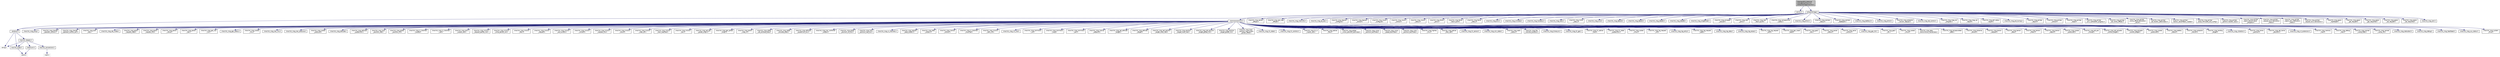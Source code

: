 digraph "libraries/GCS_MAVLink/include/mavlink/v1.0/ardupilotmega/mavlink.h"
{
 // INTERACTIVE_SVG=YES
  edge [fontname="Helvetica",fontsize="10",labelfontname="Helvetica",labelfontsize="10"];
  node [fontname="Helvetica",fontsize="10",shape=record];
  Node1 [label="libraries/GCS_MAVLink\l/include/mavlink/v1.0\l/ardupilotmega/mavlink.h",height=0.2,width=0.4,color="black", fillcolor="grey75", style="filled", fontcolor="black"];
  Node1 -> Node2 [color="midnightblue",fontsize="10",style="solid",fontname="Helvetica"];
  Node2 [label="version.h",height=0.2,width=0.4,color="black", fillcolor="white", style="filled",URL="$ardupilotmega_2version_8h.html",tooltip="MAVLink comm protocol built from ardupilotmega.xml. "];
  Node1 -> Node3 [color="midnightblue",fontsize="10",style="solid",fontname="Helvetica"];
  Node3 [label="ardupilotmega.h",height=0.2,width=0.4,color="black", fillcolor="white", style="filled",URL="$ardupilotmega_8h.html",tooltip="MAVLink comm protocol generated from ardupilotmega.xml. "];
  Node3 -> Node4 [color="midnightblue",fontsize="10",style="solid",fontname="Helvetica"];
  Node4 [label="../protocol.h",height=0.2,width=0.4,color="black", fillcolor="white", style="filled",URL="$protocol_8h.html"];
  Node4 -> Node5 [color="midnightblue",fontsize="10",style="solid",fontname="Helvetica"];
  Node5 [label="string.h",height=0.2,width=0.4,color="grey75", fillcolor="white", style="filled"];
  Node4 -> Node6 [color="midnightblue",fontsize="10",style="solid",fontname="Helvetica"];
  Node6 [label="mavlink_types.h",height=0.2,width=0.4,color="black", fillcolor="white", style="filled",URL="$mavlink__types_8h.html"];
  Node6 -> Node7 [color="midnightblue",fontsize="10",style="solid",fontname="Helvetica"];
  Node7 [label="stdint.h",height=0.2,width=0.4,color="grey75", fillcolor="white", style="filled"];
  Node4 -> Node8 [color="midnightblue",fontsize="10",style="solid",fontname="Helvetica"];
  Node8 [label="mavlink_helpers.h",height=0.2,width=0.4,color="black", fillcolor="white", style="filled",URL="$mavlink__helpers_8h.html"];
  Node8 -> Node5 [color="midnightblue",fontsize="10",style="solid",fontname="Helvetica"];
  Node8 -> Node9 [color="midnightblue",fontsize="10",style="solid",fontname="Helvetica"];
  Node9 [label="checksum.h",height=0.2,width=0.4,color="black", fillcolor="white", style="filled",URL="$checksum_8h.html"];
  Node9 -> Node7 [color="midnightblue",fontsize="10",style="solid",fontname="Helvetica"];
  Node8 -> Node6 [color="midnightblue",fontsize="10",style="solid",fontname="Helvetica"];
  Node8 -> Node10 [color="midnightblue",fontsize="10",style="solid",fontname="Helvetica"];
  Node10 [label="mavlink_conversions.h",height=0.2,width=0.4,color="black", fillcolor="white", style="filled",URL="$mavlink__conversions_8h.html"];
  Node10 -> Node11 [color="midnightblue",fontsize="10",style="solid",fontname="Helvetica"];
  Node11 [label="math.h",height=0.2,width=0.4,color="grey75", fillcolor="white", style="filled"];
  Node3 -> Node12 [color="midnightblue",fontsize="10",style="solid",fontname="Helvetica"];
  Node12 [label="../common/common.h",height=0.2,width=0.4,color="black", fillcolor="white", style="filled",URL="$common_8h.html",tooltip="MAVLink comm protocol generated from common.xml. "];
  Node12 -> Node4 [color="midnightblue",fontsize="10",style="solid",fontname="Helvetica"];
  Node12 -> Node13 [color="midnightblue",fontsize="10",style="solid",fontname="Helvetica"];
  Node13 [label="./mavlink_msg_heartbeat.h",height=0.2,width=0.4,color="black", fillcolor="white", style="filled",URL="$mavlink__msg__heartbeat_8h.html"];
  Node12 -> Node14 [color="midnightblue",fontsize="10",style="solid",fontname="Helvetica"];
  Node14 [label="./mavlink_msg_sys_status.h",height=0.2,width=0.4,color="black", fillcolor="white", style="filled",URL="$mavlink__msg__sys__status_8h.html"];
  Node12 -> Node15 [color="midnightblue",fontsize="10",style="solid",fontname="Helvetica"];
  Node15 [label="./mavlink_msg_system\l_time.h",height=0.2,width=0.4,color="black", fillcolor="white", style="filled",URL="$mavlink__msg__system__time_8h.html"];
  Node12 -> Node16 [color="midnightblue",fontsize="10",style="solid",fontname="Helvetica"];
  Node16 [label="./mavlink_msg_ping.h",height=0.2,width=0.4,color="black", fillcolor="white", style="filled",URL="$mavlink__msg__ping_8h.html"];
  Node12 -> Node17 [color="midnightblue",fontsize="10",style="solid",fontname="Helvetica"];
  Node17 [label="./mavlink_msg_change\l_operator_control.h",height=0.2,width=0.4,color="black", fillcolor="white", style="filled",URL="$mavlink__msg__change__operator__control_8h.html"];
  Node12 -> Node18 [color="midnightblue",fontsize="10",style="solid",fontname="Helvetica"];
  Node18 [label="./mavlink_msg_change\l_operator_control_ack.h",height=0.2,width=0.4,color="black", fillcolor="white", style="filled",URL="$mavlink__msg__change__operator__control__ack_8h.html"];
  Node12 -> Node19 [color="midnightblue",fontsize="10",style="solid",fontname="Helvetica"];
  Node19 [label="./mavlink_msg_auth\l_key.h",height=0.2,width=0.4,color="black", fillcolor="white", style="filled",URL="$mavlink__msg__auth__key_8h.html"];
  Node12 -> Node20 [color="midnightblue",fontsize="10",style="solid",fontname="Helvetica"];
  Node20 [label="./mavlink_msg_set_mode.h",height=0.2,width=0.4,color="black", fillcolor="white", style="filled",URL="$mavlink__msg__set__mode_8h.html"];
  Node12 -> Node21 [color="midnightblue",fontsize="10",style="solid",fontname="Helvetica"];
  Node21 [label="./mavlink_msg_param\l_request_read.h",height=0.2,width=0.4,color="black", fillcolor="white", style="filled",URL="$mavlink__msg__param__request__read_8h.html"];
  Node12 -> Node22 [color="midnightblue",fontsize="10",style="solid",fontname="Helvetica"];
  Node22 [label="./mavlink_msg_param\l_request_list.h",height=0.2,width=0.4,color="black", fillcolor="white", style="filled",URL="$mavlink__msg__param__request__list_8h.html"];
  Node12 -> Node23 [color="midnightblue",fontsize="10",style="solid",fontname="Helvetica"];
  Node23 [label="./mavlink_msg_param\l_value.h",height=0.2,width=0.4,color="black", fillcolor="white", style="filled",URL="$mavlink__msg__param__value_8h.html"];
  Node12 -> Node24 [color="midnightblue",fontsize="10",style="solid",fontname="Helvetica"];
  Node24 [label="./mavlink_msg_param\l_set.h",height=0.2,width=0.4,color="black", fillcolor="white", style="filled",URL="$mavlink__msg__param__set_8h.html"];
  Node12 -> Node25 [color="midnightblue",fontsize="10",style="solid",fontname="Helvetica"];
  Node25 [label="./mavlink_msg_gps_raw\l_int.h",height=0.2,width=0.4,color="black", fillcolor="white", style="filled",URL="$mavlink__msg__gps__raw__int_8h.html"];
  Node12 -> Node26 [color="midnightblue",fontsize="10",style="solid",fontname="Helvetica"];
  Node26 [label="./mavlink_msg_gps_status.h",height=0.2,width=0.4,color="black", fillcolor="white", style="filled",URL="$mavlink__msg__gps__status_8h.html"];
  Node12 -> Node27 [color="midnightblue",fontsize="10",style="solid",fontname="Helvetica"];
  Node27 [label="./mavlink_msg_scaled\l_imu.h",height=0.2,width=0.4,color="black", fillcolor="white", style="filled",URL="$mavlink__msg__scaled__imu_8h.html"];
  Node12 -> Node28 [color="midnightblue",fontsize="10",style="solid",fontname="Helvetica"];
  Node28 [label="./mavlink_msg_raw_imu.h",height=0.2,width=0.4,color="black", fillcolor="white", style="filled",URL="$mavlink__msg__raw__imu_8h.html"];
  Node12 -> Node29 [color="midnightblue",fontsize="10",style="solid",fontname="Helvetica"];
  Node29 [label="./mavlink_msg_raw_pressure.h",height=0.2,width=0.4,color="black", fillcolor="white", style="filled",URL="$mavlink__msg__raw__pressure_8h.html"];
  Node12 -> Node30 [color="midnightblue",fontsize="10",style="solid",fontname="Helvetica"];
  Node30 [label="./mavlink_msg_scaled\l_pressure.h",height=0.2,width=0.4,color="black", fillcolor="white", style="filled",URL="$mavlink__msg__scaled__pressure_8h.html"];
  Node12 -> Node31 [color="midnightblue",fontsize="10",style="solid",fontname="Helvetica"];
  Node31 [label="./mavlink_msg_attitude.h",height=0.2,width=0.4,color="black", fillcolor="white", style="filled",URL="$mavlink__msg__attitude_8h.html"];
  Node12 -> Node32 [color="midnightblue",fontsize="10",style="solid",fontname="Helvetica"];
  Node32 [label="./mavlink_msg_attitude\l_quaternion.h",height=0.2,width=0.4,color="black", fillcolor="white", style="filled",URL="$mavlink__msg__attitude__quaternion_8h.html"];
  Node12 -> Node33 [color="midnightblue",fontsize="10",style="solid",fontname="Helvetica"];
  Node33 [label="./mavlink_msg_local\l_position_ned.h",height=0.2,width=0.4,color="black", fillcolor="white", style="filled",URL="$mavlink__msg__local__position__ned_8h.html"];
  Node12 -> Node34 [color="midnightblue",fontsize="10",style="solid",fontname="Helvetica"];
  Node34 [label="./mavlink_msg_global\l_position_int.h",height=0.2,width=0.4,color="black", fillcolor="white", style="filled",URL="$mavlink__msg__global__position__int_8h.html"];
  Node12 -> Node35 [color="midnightblue",fontsize="10",style="solid",fontname="Helvetica"];
  Node35 [label="./mavlink_msg_rc_channels\l_scaled.h",height=0.2,width=0.4,color="black", fillcolor="white", style="filled",URL="$mavlink__msg__rc__channels__scaled_8h.html"];
  Node12 -> Node36 [color="midnightblue",fontsize="10",style="solid",fontname="Helvetica"];
  Node36 [label="./mavlink_msg_rc_channels\l_raw.h",height=0.2,width=0.4,color="black", fillcolor="white", style="filled",URL="$mavlink__msg__rc__channels__raw_8h.html"];
  Node12 -> Node37 [color="midnightblue",fontsize="10",style="solid",fontname="Helvetica"];
  Node37 [label="./mavlink_msg_servo\l_output_raw.h",height=0.2,width=0.4,color="black", fillcolor="white", style="filled",URL="$mavlink__msg__servo__output__raw_8h.html"];
  Node12 -> Node38 [color="midnightblue",fontsize="10",style="solid",fontname="Helvetica"];
  Node38 [label="./mavlink_msg_mission\l_request_partial_list.h",height=0.2,width=0.4,color="black", fillcolor="white", style="filled",URL="$mavlink__msg__mission__request__partial__list_8h.html"];
  Node12 -> Node39 [color="midnightblue",fontsize="10",style="solid",fontname="Helvetica"];
  Node39 [label="./mavlink_msg_mission\l_write_partial_list.h",height=0.2,width=0.4,color="black", fillcolor="white", style="filled",URL="$mavlink__msg__mission__write__partial__list_8h.html"];
  Node12 -> Node40 [color="midnightblue",fontsize="10",style="solid",fontname="Helvetica"];
  Node40 [label="./mavlink_msg_mission\l_item.h",height=0.2,width=0.4,color="black", fillcolor="white", style="filled",URL="$mavlink__msg__mission__item_8h.html"];
  Node12 -> Node41 [color="midnightblue",fontsize="10",style="solid",fontname="Helvetica"];
  Node41 [label="./mavlink_msg_mission\l_request.h",height=0.2,width=0.4,color="black", fillcolor="white", style="filled",URL="$mavlink__msg__mission__request_8h.html"];
  Node12 -> Node42 [color="midnightblue",fontsize="10",style="solid",fontname="Helvetica"];
  Node42 [label="./mavlink_msg_mission\l_set_current.h",height=0.2,width=0.4,color="black", fillcolor="white", style="filled",URL="$mavlink__msg__mission__set__current_8h.html"];
  Node12 -> Node43 [color="midnightblue",fontsize="10",style="solid",fontname="Helvetica"];
  Node43 [label="./mavlink_msg_mission\l_current.h",height=0.2,width=0.4,color="black", fillcolor="white", style="filled",URL="$mavlink__msg__mission__current_8h.html"];
  Node12 -> Node44 [color="midnightblue",fontsize="10",style="solid",fontname="Helvetica"];
  Node44 [label="./mavlink_msg_mission\l_request_list.h",height=0.2,width=0.4,color="black", fillcolor="white", style="filled",URL="$mavlink__msg__mission__request__list_8h.html"];
  Node12 -> Node45 [color="midnightblue",fontsize="10",style="solid",fontname="Helvetica"];
  Node45 [label="./mavlink_msg_mission\l_count.h",height=0.2,width=0.4,color="black", fillcolor="white", style="filled",URL="$mavlink__msg__mission__count_8h.html"];
  Node12 -> Node46 [color="midnightblue",fontsize="10",style="solid",fontname="Helvetica"];
  Node46 [label="./mavlink_msg_mission\l_clear_all.h",height=0.2,width=0.4,color="black", fillcolor="white", style="filled",URL="$mavlink__msg__mission__clear__all_8h.html"];
  Node12 -> Node47 [color="midnightblue",fontsize="10",style="solid",fontname="Helvetica"];
  Node47 [label="./mavlink_msg_mission\l_item_reached.h",height=0.2,width=0.4,color="black", fillcolor="white", style="filled",URL="$mavlink__msg__mission__item__reached_8h.html"];
  Node12 -> Node48 [color="midnightblue",fontsize="10",style="solid",fontname="Helvetica"];
  Node48 [label="./mavlink_msg_mission\l_ack.h",height=0.2,width=0.4,color="black", fillcolor="white", style="filled",URL="$mavlink__msg__mission__ack_8h.html"];
  Node12 -> Node49 [color="midnightblue",fontsize="10",style="solid",fontname="Helvetica"];
  Node49 [label="./mavlink_msg_set_gps\l_global_origin.h",height=0.2,width=0.4,color="black", fillcolor="white", style="filled",URL="$mavlink__msg__set__gps__global__origin_8h.html"];
  Node12 -> Node50 [color="midnightblue",fontsize="10",style="solid",fontname="Helvetica"];
  Node50 [label="./mavlink_msg_gps_global\l_origin.h",height=0.2,width=0.4,color="black", fillcolor="white", style="filled",URL="$mavlink__msg__gps__global__origin_8h.html"];
  Node12 -> Node51 [color="midnightblue",fontsize="10",style="solid",fontname="Helvetica"];
  Node51 [label="./mavlink_msg_param\l_map_rc.h",height=0.2,width=0.4,color="black", fillcolor="white", style="filled",URL="$mavlink__msg__param__map__rc_8h.html"];
  Node12 -> Node52 [color="midnightblue",fontsize="10",style="solid",fontname="Helvetica"];
  Node52 [label="./mavlink_msg_safety\l_set_allowed_area.h",height=0.2,width=0.4,color="black", fillcolor="white", style="filled",URL="$mavlink__msg__safety__set__allowed__area_8h.html"];
  Node12 -> Node53 [color="midnightblue",fontsize="10",style="solid",fontname="Helvetica"];
  Node53 [label="./mavlink_msg_safety\l_allowed_area.h",height=0.2,width=0.4,color="black", fillcolor="white", style="filled",URL="$mavlink__msg__safety__allowed__area_8h.html"];
  Node12 -> Node54 [color="midnightblue",fontsize="10",style="solid",fontname="Helvetica"];
  Node54 [label="./mavlink_msg_attitude\l_quaternion_cov.h",height=0.2,width=0.4,color="black", fillcolor="white", style="filled",URL="$mavlink__msg__attitude__quaternion__cov_8h.html"];
  Node12 -> Node55 [color="midnightblue",fontsize="10",style="solid",fontname="Helvetica"];
  Node55 [label="./mavlink_msg_nav_controller\l_output.h",height=0.2,width=0.4,color="black", fillcolor="white", style="filled",URL="$mavlink__msg__nav__controller__output_8h.html"];
  Node12 -> Node56 [color="midnightblue",fontsize="10",style="solid",fontname="Helvetica"];
  Node56 [label="./mavlink_msg_global\l_position_int_cov.h",height=0.2,width=0.4,color="black", fillcolor="white", style="filled",URL="$mavlink__msg__global__position__int__cov_8h.html"];
  Node12 -> Node57 [color="midnightblue",fontsize="10",style="solid",fontname="Helvetica"];
  Node57 [label="./mavlink_msg_local\l_position_ned_cov.h",height=0.2,width=0.4,color="black", fillcolor="white", style="filled",URL="$mavlink__msg__local__position__ned__cov_8h.html"];
  Node12 -> Node58 [color="midnightblue",fontsize="10",style="solid",fontname="Helvetica"];
  Node58 [label="./mavlink_msg_rc_channels.h",height=0.2,width=0.4,color="black", fillcolor="white", style="filled",URL="$mavlink__msg__rc__channels_8h.html"];
  Node12 -> Node59 [color="midnightblue",fontsize="10",style="solid",fontname="Helvetica"];
  Node59 [label="./mavlink_msg_request\l_data_stream.h",height=0.2,width=0.4,color="black", fillcolor="white", style="filled",URL="$mavlink__msg__request__data__stream_8h.html"];
  Node12 -> Node60 [color="midnightblue",fontsize="10",style="solid",fontname="Helvetica"];
  Node60 [label="./mavlink_msg_data\l_stream.h",height=0.2,width=0.4,color="black", fillcolor="white", style="filled",URL="$mavlink__msg__data__stream_8h.html"];
  Node12 -> Node61 [color="midnightblue",fontsize="10",style="solid",fontname="Helvetica"];
  Node61 [label="./mavlink_msg_manual\l_control.h",height=0.2,width=0.4,color="black", fillcolor="white", style="filled",URL="$mavlink__msg__manual__control_8h.html"];
  Node12 -> Node62 [color="midnightblue",fontsize="10",style="solid",fontname="Helvetica"];
  Node62 [label="./mavlink_msg_rc_channels\l_override.h",height=0.2,width=0.4,color="black", fillcolor="white", style="filled",URL="$mavlink__msg__rc__channels__override_8h.html"];
  Node12 -> Node63 [color="midnightblue",fontsize="10",style="solid",fontname="Helvetica"];
  Node63 [label="./mavlink_msg_mission\l_item_int.h",height=0.2,width=0.4,color="black", fillcolor="white", style="filled",URL="$mavlink__msg__mission__item__int_8h.html"];
  Node12 -> Node64 [color="midnightblue",fontsize="10",style="solid",fontname="Helvetica"];
  Node64 [label="./mavlink_msg_vfr_hud.h",height=0.2,width=0.4,color="black", fillcolor="white", style="filled",URL="$mavlink__msg__vfr__hud_8h.html"];
  Node12 -> Node65 [color="midnightblue",fontsize="10",style="solid",fontname="Helvetica"];
  Node65 [label="./mavlink_msg_command\l_int.h",height=0.2,width=0.4,color="black", fillcolor="white", style="filled",URL="$mavlink__msg__command__int_8h.html"];
  Node12 -> Node66 [color="midnightblue",fontsize="10",style="solid",fontname="Helvetica"];
  Node66 [label="./mavlink_msg_command\l_long.h",height=0.2,width=0.4,color="black", fillcolor="white", style="filled",URL="$mavlink__msg__command__long_8h.html"];
  Node12 -> Node67 [color="midnightblue",fontsize="10",style="solid",fontname="Helvetica"];
  Node67 [label="./mavlink_msg_command\l_ack.h",height=0.2,width=0.4,color="black", fillcolor="white", style="filled",URL="$mavlink__msg__command__ack_8h.html"];
  Node12 -> Node68 [color="midnightblue",fontsize="10",style="solid",fontname="Helvetica"];
  Node68 [label="./mavlink_msg_manual\l_setpoint.h",height=0.2,width=0.4,color="black", fillcolor="white", style="filled",URL="$mavlink__msg__manual__setpoint_8h.html"];
  Node12 -> Node69 [color="midnightblue",fontsize="10",style="solid",fontname="Helvetica"];
  Node69 [label="./mavlink_msg_set_attitude\l_target.h",height=0.2,width=0.4,color="black", fillcolor="white", style="filled",URL="$mavlink__msg__set__attitude__target_8h.html"];
  Node12 -> Node70 [color="midnightblue",fontsize="10",style="solid",fontname="Helvetica"];
  Node70 [label="./mavlink_msg_attitude\l_target.h",height=0.2,width=0.4,color="black", fillcolor="white", style="filled",URL="$mavlink__msg__attitude__target_8h.html"];
  Node12 -> Node71 [color="midnightblue",fontsize="10",style="solid",fontname="Helvetica"];
  Node71 [label="./mavlink_msg_set_position\l_target_local_ned.h",height=0.2,width=0.4,color="black", fillcolor="white", style="filled",URL="$mavlink__msg__set__position__target__local__ned_8h.html"];
  Node12 -> Node72 [color="midnightblue",fontsize="10",style="solid",fontname="Helvetica"];
  Node72 [label="./mavlink_msg_position\l_target_local_ned.h",height=0.2,width=0.4,color="black", fillcolor="white", style="filled",URL="$mavlink__msg__position__target__local__ned_8h.html"];
  Node12 -> Node73 [color="midnightblue",fontsize="10",style="solid",fontname="Helvetica"];
  Node73 [label="./mavlink_msg_set_position\l_target_global_int.h",height=0.2,width=0.4,color="black", fillcolor="white", style="filled",URL="$mavlink__msg__set__position__target__global__int_8h.html"];
  Node12 -> Node74 [color="midnightblue",fontsize="10",style="solid",fontname="Helvetica"];
  Node74 [label="./mavlink_msg_position\l_target_global_int.h",height=0.2,width=0.4,color="black", fillcolor="white", style="filled",URL="$mavlink__msg__position__target__global__int_8h.html"];
  Node12 -> Node75 [color="midnightblue",fontsize="10",style="solid",fontname="Helvetica"];
  Node75 [label="./mavlink_msg_local\l_position_ned_system\l_global_offset.h",height=0.2,width=0.4,color="black", fillcolor="white", style="filled",URL="$mavlink__msg__local__position__ned__system__global__offset_8h.html"];
  Node12 -> Node76 [color="midnightblue",fontsize="10",style="solid",fontname="Helvetica"];
  Node76 [label="./mavlink_msg_hil_state.h",height=0.2,width=0.4,color="black", fillcolor="white", style="filled",URL="$mavlink__msg__hil__state_8h.html"];
  Node12 -> Node77 [color="midnightblue",fontsize="10",style="solid",fontname="Helvetica"];
  Node77 [label="./mavlink_msg_hil_controls.h",height=0.2,width=0.4,color="black", fillcolor="white", style="filled",URL="$mavlink__msg__hil__controls_8h.html"];
  Node12 -> Node78 [color="midnightblue",fontsize="10",style="solid",fontname="Helvetica"];
  Node78 [label="./mavlink_msg_hil_rc\l_inputs_raw.h",height=0.2,width=0.4,color="black", fillcolor="white", style="filled",URL="$mavlink__msg__hil__rc__inputs__raw_8h.html"];
  Node12 -> Node79 [color="midnightblue",fontsize="10",style="solid",fontname="Helvetica"];
  Node79 [label="./mavlink_msg_optical\l_flow.h",height=0.2,width=0.4,color="black", fillcolor="white", style="filled",URL="$mavlink__msg__optical__flow_8h.html"];
  Node12 -> Node80 [color="midnightblue",fontsize="10",style="solid",fontname="Helvetica"];
  Node80 [label="./mavlink_msg_global\l_vision_position_estimate.h",height=0.2,width=0.4,color="black", fillcolor="white", style="filled",URL="$mavlink__msg__global__vision__position__estimate_8h.html"];
  Node12 -> Node81 [color="midnightblue",fontsize="10",style="solid",fontname="Helvetica"];
  Node81 [label="./mavlink_msg_vision\l_position_estimate.h",height=0.2,width=0.4,color="black", fillcolor="white", style="filled",URL="$mavlink__msg__vision__position__estimate_8h.html"];
  Node12 -> Node82 [color="midnightblue",fontsize="10",style="solid",fontname="Helvetica"];
  Node82 [label="./mavlink_msg_vision\l_speed_estimate.h",height=0.2,width=0.4,color="black", fillcolor="white", style="filled",URL="$mavlink__msg__vision__speed__estimate_8h.html"];
  Node12 -> Node83 [color="midnightblue",fontsize="10",style="solid",fontname="Helvetica"];
  Node83 [label="./mavlink_msg_vicon\l_position_estimate.h",height=0.2,width=0.4,color="black", fillcolor="white", style="filled",URL="$mavlink__msg__vicon__position__estimate_8h.html"];
  Node12 -> Node84 [color="midnightblue",fontsize="10",style="solid",fontname="Helvetica"];
  Node84 [label="./mavlink_msg_highres\l_imu.h",height=0.2,width=0.4,color="black", fillcolor="white", style="filled",URL="$mavlink__msg__highres__imu_8h.html"];
  Node12 -> Node85 [color="midnightblue",fontsize="10",style="solid",fontname="Helvetica"];
  Node85 [label="./mavlink_msg_optical\l_flow_rad.h",height=0.2,width=0.4,color="black", fillcolor="white", style="filled",URL="$mavlink__msg__optical__flow__rad_8h.html"];
  Node12 -> Node86 [color="midnightblue",fontsize="10",style="solid",fontname="Helvetica"];
  Node86 [label="./mavlink_msg_hil_sensor.h",height=0.2,width=0.4,color="black", fillcolor="white", style="filled",URL="$mavlink__msg__hil__sensor_8h.html"];
  Node12 -> Node87 [color="midnightblue",fontsize="10",style="solid",fontname="Helvetica"];
  Node87 [label="./mavlink_msg_sim_state.h",height=0.2,width=0.4,color="black", fillcolor="white", style="filled",URL="$mavlink__msg__sim__state_8h.html"];
  Node12 -> Node88 [color="midnightblue",fontsize="10",style="solid",fontname="Helvetica"];
  Node88 [label="./mavlink_msg_radio\l_status.h",height=0.2,width=0.4,color="black", fillcolor="white", style="filled",URL="$mavlink__msg__radio__status_8h.html"];
  Node12 -> Node89 [color="midnightblue",fontsize="10",style="solid",fontname="Helvetica"];
  Node89 [label="./mavlink_msg_file\l_transfer_protocol.h",height=0.2,width=0.4,color="black", fillcolor="white", style="filled",URL="$mavlink__msg__file__transfer__protocol_8h.html"];
  Node12 -> Node90 [color="midnightblue",fontsize="10",style="solid",fontname="Helvetica"];
  Node90 [label="./mavlink_msg_timesync.h",height=0.2,width=0.4,color="black", fillcolor="white", style="filled",URL="$mavlink__msg__timesync_8h.html"];
  Node12 -> Node91 [color="midnightblue",fontsize="10",style="solid",fontname="Helvetica"];
  Node91 [label="./mavlink_msg_hil_gps.h",height=0.2,width=0.4,color="black", fillcolor="white", style="filled",URL="$mavlink__msg__hil__gps_8h.html"];
  Node12 -> Node92 [color="midnightblue",fontsize="10",style="solid",fontname="Helvetica"];
  Node92 [label="./mavlink_msg_hil_optical\l_flow.h",height=0.2,width=0.4,color="black", fillcolor="white", style="filled",URL="$mavlink__msg__hil__optical__flow_8h.html"];
  Node12 -> Node93 [color="midnightblue",fontsize="10",style="solid",fontname="Helvetica"];
  Node93 [label="./mavlink_msg_hil_state\l_quaternion.h",height=0.2,width=0.4,color="black", fillcolor="white", style="filled",URL="$mavlink__msg__hil__state__quaternion_8h.html"];
  Node12 -> Node94 [color="midnightblue",fontsize="10",style="solid",fontname="Helvetica"];
  Node94 [label="./mavlink_msg_scaled\l_imu2.h",height=0.2,width=0.4,color="black", fillcolor="white", style="filled",URL="$mavlink__msg__scaled__imu2_8h.html"];
  Node12 -> Node95 [color="midnightblue",fontsize="10",style="solid",fontname="Helvetica"];
  Node95 [label="./mavlink_msg_log_request\l_list.h",height=0.2,width=0.4,color="black", fillcolor="white", style="filled",URL="$mavlink__msg__log__request__list_8h.html"];
  Node12 -> Node96 [color="midnightblue",fontsize="10",style="solid",fontname="Helvetica"];
  Node96 [label="./mavlink_msg_log_entry.h",height=0.2,width=0.4,color="black", fillcolor="white", style="filled",URL="$mavlink__msg__log__entry_8h.html"];
  Node12 -> Node97 [color="midnightblue",fontsize="10",style="solid",fontname="Helvetica"];
  Node97 [label="./mavlink_msg_log_request\l_data.h",height=0.2,width=0.4,color="black", fillcolor="white", style="filled",URL="$mavlink__msg__log__request__data_8h.html"];
  Node12 -> Node98 [color="midnightblue",fontsize="10",style="solid",fontname="Helvetica"];
  Node98 [label="./mavlink_msg_log_data.h",height=0.2,width=0.4,color="black", fillcolor="white", style="filled",URL="$mavlink__msg__log__data_8h.html"];
  Node12 -> Node99 [color="midnightblue",fontsize="10",style="solid",fontname="Helvetica"];
  Node99 [label="./mavlink_msg_log_erase.h",height=0.2,width=0.4,color="black", fillcolor="white", style="filled",URL="$mavlink__msg__log__erase_8h.html"];
  Node12 -> Node100 [color="midnightblue",fontsize="10",style="solid",fontname="Helvetica"];
  Node100 [label="./mavlink_msg_log_request\l_end.h",height=0.2,width=0.4,color="black", fillcolor="white", style="filled",URL="$mavlink__msg__log__request__end_8h.html"];
  Node12 -> Node101 [color="midnightblue",fontsize="10",style="solid",fontname="Helvetica"];
  Node101 [label="./mavlink_msg_gps_inject\l_data.h",height=0.2,width=0.4,color="black", fillcolor="white", style="filled",URL="$mavlink__msg__gps__inject__data_8h.html"];
  Node12 -> Node102 [color="midnightblue",fontsize="10",style="solid",fontname="Helvetica"];
  Node102 [label="./mavlink_msg_gps2\l_raw.h",height=0.2,width=0.4,color="black", fillcolor="white", style="filled",URL="$mavlink__msg__gps2__raw_8h.html"];
  Node12 -> Node103 [color="midnightblue",fontsize="10",style="solid",fontname="Helvetica"];
  Node103 [label="./mavlink_msg_power\l_status.h",height=0.2,width=0.4,color="black", fillcolor="white", style="filled",URL="$mavlink__msg__power__status_8h.html"];
  Node12 -> Node104 [color="midnightblue",fontsize="10",style="solid",fontname="Helvetica"];
  Node104 [label="./mavlink_msg_serial\l_control.h",height=0.2,width=0.4,color="black", fillcolor="white", style="filled",URL="$mavlink__msg__serial__control_8h.html"];
  Node12 -> Node105 [color="midnightblue",fontsize="10",style="solid",fontname="Helvetica"];
  Node105 [label="./mavlink_msg_gps_rtk.h",height=0.2,width=0.4,color="black", fillcolor="white", style="filled",URL="$mavlink__msg__gps__rtk_8h.html"];
  Node12 -> Node106 [color="midnightblue",fontsize="10",style="solid",fontname="Helvetica"];
  Node106 [label="./mavlink_msg_gps2\l_rtk.h",height=0.2,width=0.4,color="black", fillcolor="white", style="filled",URL="$mavlink__msg__gps2__rtk_8h.html"];
  Node12 -> Node107 [color="midnightblue",fontsize="10",style="solid",fontname="Helvetica"];
  Node107 [label="./mavlink_msg_scaled\l_imu3.h",height=0.2,width=0.4,color="black", fillcolor="white", style="filled",URL="$mavlink__msg__scaled__imu3_8h.html"];
  Node12 -> Node108 [color="midnightblue",fontsize="10",style="solid",fontname="Helvetica"];
  Node108 [label="./mavlink_msg_data\l_transmission_handshake.h",height=0.2,width=0.4,color="black", fillcolor="white", style="filled",URL="$mavlink__msg__data__transmission__handshake_8h.html"];
  Node12 -> Node109 [color="midnightblue",fontsize="10",style="solid",fontname="Helvetica"];
  Node109 [label="./mavlink_msg_encapsulated\l_data.h",height=0.2,width=0.4,color="black", fillcolor="white", style="filled",URL="$mavlink__msg__encapsulated__data_8h.html"];
  Node12 -> Node110 [color="midnightblue",fontsize="10",style="solid",fontname="Helvetica"];
  Node110 [label="./mavlink_msg_distance\l_sensor.h",height=0.2,width=0.4,color="black", fillcolor="white", style="filled",URL="$mavlink__msg__distance__sensor_8h.html"];
  Node12 -> Node111 [color="midnightblue",fontsize="10",style="solid",fontname="Helvetica"];
  Node111 [label="./mavlink_msg_terrain\l_request.h",height=0.2,width=0.4,color="black", fillcolor="white", style="filled",URL="$mavlink__msg__terrain__request_8h.html"];
  Node12 -> Node112 [color="midnightblue",fontsize="10",style="solid",fontname="Helvetica"];
  Node112 [label="./mavlink_msg_terrain\l_data.h",height=0.2,width=0.4,color="black", fillcolor="white", style="filled",URL="$mavlink__msg__terrain__data_8h.html"];
  Node12 -> Node113 [color="midnightblue",fontsize="10",style="solid",fontname="Helvetica"];
  Node113 [label="./mavlink_msg_terrain\l_check.h",height=0.2,width=0.4,color="black", fillcolor="white", style="filled",URL="$mavlink__msg__terrain__check_8h.html"];
  Node12 -> Node114 [color="midnightblue",fontsize="10",style="solid",fontname="Helvetica"];
  Node114 [label="./mavlink_msg_terrain\l_report.h",height=0.2,width=0.4,color="black", fillcolor="white", style="filled",URL="$mavlink__msg__terrain__report_8h.html"];
  Node12 -> Node115 [color="midnightblue",fontsize="10",style="solid",fontname="Helvetica"];
  Node115 [label="./mavlink_msg_scaled\l_pressure2.h",height=0.2,width=0.4,color="black", fillcolor="white", style="filled",URL="$mavlink__msg__scaled__pressure2_8h.html"];
  Node12 -> Node116 [color="midnightblue",fontsize="10",style="solid",fontname="Helvetica"];
  Node116 [label="./mavlink_msg_att_pos\l_mocap.h",height=0.2,width=0.4,color="black", fillcolor="white", style="filled",URL="$mavlink__msg__att__pos__mocap_8h.html"];
  Node12 -> Node117 [color="midnightblue",fontsize="10",style="solid",fontname="Helvetica"];
  Node117 [label="./mavlink_msg_set_actuator\l_control_target.h",height=0.2,width=0.4,color="black", fillcolor="white", style="filled",URL="$mavlink__msg__set__actuator__control__target_8h.html"];
  Node12 -> Node118 [color="midnightblue",fontsize="10",style="solid",fontname="Helvetica"];
  Node118 [label="./mavlink_msg_actuator\l_control_target.h",height=0.2,width=0.4,color="black", fillcolor="white", style="filled",URL="$mavlink__msg__actuator__control__target_8h.html"];
  Node12 -> Node119 [color="midnightblue",fontsize="10",style="solid",fontname="Helvetica"];
  Node119 [label="./mavlink_msg_scaled\l_pressure3.h",height=0.2,width=0.4,color="black", fillcolor="white", style="filled",URL="$mavlink__msg__scaled__pressure3_8h.html"];
  Node12 -> Node120 [color="midnightblue",fontsize="10",style="solid",fontname="Helvetica"];
  Node120 [label="./mavlink_msg_battery\l_status.h",height=0.2,width=0.4,color="black", fillcolor="white", style="filled",URL="$mavlink__msg__battery__status_8h.html"];
  Node12 -> Node121 [color="midnightblue",fontsize="10",style="solid",fontname="Helvetica"];
  Node121 [label="./mavlink_msg_autopilot\l_version.h",height=0.2,width=0.4,color="black", fillcolor="white", style="filled",URL="$mavlink__msg__autopilot__version_8h.html"];
  Node12 -> Node122 [color="midnightblue",fontsize="10",style="solid",fontname="Helvetica"];
  Node122 [label="./mavlink_msg_landing\l_target.h",height=0.2,width=0.4,color="black", fillcolor="white", style="filled",URL="$mavlink__msg__landing__target_8h.html"];
  Node12 -> Node123 [color="midnightblue",fontsize="10",style="solid",fontname="Helvetica"];
  Node123 [label="./mavlink_msg_vibration.h",height=0.2,width=0.4,color="black", fillcolor="white", style="filled",URL="$mavlink__msg__vibration_8h.html"];
  Node12 -> Node124 [color="midnightblue",fontsize="10",style="solid",fontname="Helvetica"];
  Node124 [label="./mavlink_msg_home\l_position.h",height=0.2,width=0.4,color="black", fillcolor="white", style="filled",URL="$mavlink__msg__home__position_8h.html"];
  Node12 -> Node125 [color="midnightblue",fontsize="10",style="solid",fontname="Helvetica"];
  Node125 [label="./mavlink_msg_set_home\l_position.h",height=0.2,width=0.4,color="black", fillcolor="white", style="filled",URL="$mavlink__msg__set__home__position_8h.html"];
  Node12 -> Node126 [color="midnightblue",fontsize="10",style="solid",fontname="Helvetica"];
  Node126 [label="./mavlink_msg_v2_extension.h",height=0.2,width=0.4,color="black", fillcolor="white", style="filled",URL="$mavlink__msg__v2__extension_8h.html"];
  Node12 -> Node127 [color="midnightblue",fontsize="10",style="solid",fontname="Helvetica"];
  Node127 [label="./mavlink_msg_memory\l_vect.h",height=0.2,width=0.4,color="black", fillcolor="white", style="filled",URL="$mavlink__msg__memory__vect_8h.html"];
  Node12 -> Node128 [color="midnightblue",fontsize="10",style="solid",fontname="Helvetica"];
  Node128 [label="./mavlink_msg_debug\l_vect.h",height=0.2,width=0.4,color="black", fillcolor="white", style="filled",URL="$mavlink__msg__debug__vect_8h.html"];
  Node12 -> Node129 [color="midnightblue",fontsize="10",style="solid",fontname="Helvetica"];
  Node129 [label="./mavlink_msg_named\l_value_float.h",height=0.2,width=0.4,color="black", fillcolor="white", style="filled",URL="$mavlink__msg__named__value__float_8h.html"];
  Node12 -> Node130 [color="midnightblue",fontsize="10",style="solid",fontname="Helvetica"];
  Node130 [label="./mavlink_msg_named\l_value_int.h",height=0.2,width=0.4,color="black", fillcolor="white", style="filled",URL="$mavlink__msg__named__value__int_8h.html"];
  Node12 -> Node131 [color="midnightblue",fontsize="10",style="solid",fontname="Helvetica"];
  Node131 [label="./mavlink_msg_statustext.h",height=0.2,width=0.4,color="black", fillcolor="white", style="filled",URL="$mavlink__msg__statustext_8h.html"];
  Node12 -> Node132 [color="midnightblue",fontsize="10",style="solid",fontname="Helvetica"];
  Node132 [label="./mavlink_msg_debug.h",height=0.2,width=0.4,color="black", fillcolor="white", style="filled",URL="$mavlink__msg__debug_8h.html"];
  Node3 -> Node133 [color="midnightblue",fontsize="10",style="solid",fontname="Helvetica"];
  Node133 [label="./mavlink_msg_sensor\l_offsets.h",height=0.2,width=0.4,color="black", fillcolor="white", style="filled",URL="$mavlink__msg__sensor__offsets_8h.html"];
  Node3 -> Node134 [color="midnightblue",fontsize="10",style="solid",fontname="Helvetica"];
  Node134 [label="./mavlink_msg_set_mag\l_offsets.h",height=0.2,width=0.4,color="black", fillcolor="white", style="filled",URL="$mavlink__msg__set__mag__offsets_8h.html"];
  Node3 -> Node135 [color="midnightblue",fontsize="10",style="solid",fontname="Helvetica"];
  Node135 [label="./mavlink_msg_meminfo.h",height=0.2,width=0.4,color="black", fillcolor="white", style="filled",URL="$mavlink__msg__meminfo_8h.html"];
  Node3 -> Node136 [color="midnightblue",fontsize="10",style="solid",fontname="Helvetica"];
  Node136 [label="./mavlink_msg_ap_adc.h",height=0.2,width=0.4,color="black", fillcolor="white", style="filled",URL="$mavlink__msg__ap__adc_8h.html"];
  Node3 -> Node137 [color="midnightblue",fontsize="10",style="solid",fontname="Helvetica"];
  Node137 [label="./mavlink_msg_digicam\l_configure.h",height=0.2,width=0.4,color="black", fillcolor="white", style="filled",URL="$mavlink__msg__digicam__configure_8h.html"];
  Node3 -> Node138 [color="midnightblue",fontsize="10",style="solid",fontname="Helvetica"];
  Node138 [label="./mavlink_msg_digicam\l_control.h",height=0.2,width=0.4,color="black", fillcolor="white", style="filled",URL="$mavlink__msg__digicam__control_8h.html"];
  Node3 -> Node139 [color="midnightblue",fontsize="10",style="solid",fontname="Helvetica"];
  Node139 [label="./mavlink_msg_mount\l_configure.h",height=0.2,width=0.4,color="black", fillcolor="white", style="filled",URL="$mavlink__msg__mount__configure_8h.html"];
  Node3 -> Node140 [color="midnightblue",fontsize="10",style="solid",fontname="Helvetica"];
  Node140 [label="./mavlink_msg_mount\l_control.h",height=0.2,width=0.4,color="black", fillcolor="white", style="filled",URL="$mavlink__msg__mount__control_8h.html"];
  Node3 -> Node141 [color="midnightblue",fontsize="10",style="solid",fontname="Helvetica"];
  Node141 [label="./mavlink_msg_mount\l_status.h",height=0.2,width=0.4,color="black", fillcolor="white", style="filled",URL="$mavlink__msg__mount__status_8h.html"];
  Node3 -> Node142 [color="midnightblue",fontsize="10",style="solid",fontname="Helvetica"];
  Node142 [label="./mavlink_msg_fence\l_point.h",height=0.2,width=0.4,color="black", fillcolor="white", style="filled",URL="$mavlink__msg__fence__point_8h.html"];
  Node3 -> Node143 [color="midnightblue",fontsize="10",style="solid",fontname="Helvetica"];
  Node143 [label="./mavlink_msg_fence\l_fetch_point.h",height=0.2,width=0.4,color="black", fillcolor="white", style="filled",URL="$mavlink__msg__fence__fetch__point_8h.html"];
  Node3 -> Node144 [color="midnightblue",fontsize="10",style="solid",fontname="Helvetica"];
  Node144 [label="./mavlink_msg_fence\l_status.h",height=0.2,width=0.4,color="black", fillcolor="white", style="filled",URL="$mavlink__msg__fence__status_8h.html"];
  Node3 -> Node145 [color="midnightblue",fontsize="10",style="solid",fontname="Helvetica"];
  Node145 [label="./mavlink_msg_ahrs.h",height=0.2,width=0.4,color="black", fillcolor="white", style="filled",URL="$mavlink__msg__ahrs_8h.html"];
  Node3 -> Node146 [color="midnightblue",fontsize="10",style="solid",fontname="Helvetica"];
  Node146 [label="./mavlink_msg_simstate.h",height=0.2,width=0.4,color="black", fillcolor="white", style="filled",URL="$mavlink__msg__simstate_8h.html"];
  Node3 -> Node147 [color="midnightblue",fontsize="10",style="solid",fontname="Helvetica"];
  Node147 [label="./mavlink_msg_hwstatus.h",height=0.2,width=0.4,color="black", fillcolor="white", style="filled",URL="$mavlink__msg__hwstatus_8h.html"];
  Node3 -> Node148 [color="midnightblue",fontsize="10",style="solid",fontname="Helvetica"];
  Node148 [label="./mavlink_msg_radio.h",height=0.2,width=0.4,color="black", fillcolor="white", style="filled",URL="$mavlink__msg__radio_8h.html"];
  Node3 -> Node149 [color="midnightblue",fontsize="10",style="solid",fontname="Helvetica"];
  Node149 [label="./mavlink_msg_limits\l_status.h",height=0.2,width=0.4,color="black", fillcolor="white", style="filled",URL="$mavlink__msg__limits__status_8h.html"];
  Node3 -> Node150 [color="midnightblue",fontsize="10",style="solid",fontname="Helvetica"];
  Node150 [label="./mavlink_msg_wind.h",height=0.2,width=0.4,color="black", fillcolor="white", style="filled",URL="$mavlink__msg__wind_8h.html"];
  Node3 -> Node151 [color="midnightblue",fontsize="10",style="solid",fontname="Helvetica"];
  Node151 [label="./mavlink_msg_data16.h",height=0.2,width=0.4,color="black", fillcolor="white", style="filled",URL="$mavlink__msg__data16_8h.html"];
  Node3 -> Node152 [color="midnightblue",fontsize="10",style="solid",fontname="Helvetica"];
  Node152 [label="./mavlink_msg_data32.h",height=0.2,width=0.4,color="black", fillcolor="white", style="filled",URL="$mavlink__msg__data32_8h.html"];
  Node3 -> Node153 [color="midnightblue",fontsize="10",style="solid",fontname="Helvetica"];
  Node153 [label="./mavlink_msg_data64.h",height=0.2,width=0.4,color="black", fillcolor="white", style="filled",URL="$mavlink__msg__data64_8h.html"];
  Node3 -> Node154 [color="midnightblue",fontsize="10",style="solid",fontname="Helvetica"];
  Node154 [label="./mavlink_msg_data96.h",height=0.2,width=0.4,color="black", fillcolor="white", style="filled",URL="$mavlink__msg__data96_8h.html"];
  Node3 -> Node155 [color="midnightblue",fontsize="10",style="solid",fontname="Helvetica"];
  Node155 [label="./mavlink_msg_rangefinder.h",height=0.2,width=0.4,color="black", fillcolor="white", style="filled",URL="$mavlink__msg__rangefinder_8h.html"];
  Node3 -> Node156 [color="midnightblue",fontsize="10",style="solid",fontname="Helvetica"];
  Node156 [label="./mavlink_msg_airspeed\l_autocal.h",height=0.2,width=0.4,color="black", fillcolor="white", style="filled",URL="$mavlink__msg__airspeed__autocal_8h.html"];
  Node3 -> Node157 [color="midnightblue",fontsize="10",style="solid",fontname="Helvetica"];
  Node157 [label="./mavlink_msg_rally\l_point.h",height=0.2,width=0.4,color="black", fillcolor="white", style="filled",URL="$mavlink__msg__rally__point_8h.html"];
  Node3 -> Node158 [color="midnightblue",fontsize="10",style="solid",fontname="Helvetica"];
  Node158 [label="./mavlink_msg_rally\l_fetch_point.h",height=0.2,width=0.4,color="black", fillcolor="white", style="filled",URL="$mavlink__msg__rally__fetch__point_8h.html"];
  Node3 -> Node159 [color="midnightblue",fontsize="10",style="solid",fontname="Helvetica"];
  Node159 [label="./mavlink_msg_compassmot\l_status.h",height=0.2,width=0.4,color="black", fillcolor="white", style="filled",URL="$mavlink__msg__compassmot__status_8h.html"];
  Node3 -> Node160 [color="midnightblue",fontsize="10",style="solid",fontname="Helvetica"];
  Node160 [label="./mavlink_msg_ahrs2.h",height=0.2,width=0.4,color="black", fillcolor="white", style="filled",URL="$mavlink__msg__ahrs2_8h.html"];
  Node3 -> Node161 [color="midnightblue",fontsize="10",style="solid",fontname="Helvetica"];
  Node161 [label="./mavlink_msg_camera\l_status.h",height=0.2,width=0.4,color="black", fillcolor="white", style="filled",URL="$mavlink__msg__camera__status_8h.html"];
  Node3 -> Node162 [color="midnightblue",fontsize="10",style="solid",fontname="Helvetica"];
  Node162 [label="./mavlink_msg_camera\l_feedback.h",height=0.2,width=0.4,color="black", fillcolor="white", style="filled",URL="$mavlink__msg__camera__feedback_8h.html"];
  Node3 -> Node163 [color="midnightblue",fontsize="10",style="solid",fontname="Helvetica"];
  Node163 [label="./mavlink_msg_battery2.h",height=0.2,width=0.4,color="black", fillcolor="white", style="filled",URL="$mavlink__msg__battery2_8h.html"];
  Node3 -> Node164 [color="midnightblue",fontsize="10",style="solid",fontname="Helvetica"];
  Node164 [label="./mavlink_msg_ahrs3.h",height=0.2,width=0.4,color="black", fillcolor="white", style="filled",URL="$mavlink__msg__ahrs3_8h.html"];
  Node3 -> Node165 [color="midnightblue",fontsize="10",style="solid",fontname="Helvetica"];
  Node165 [label="./mavlink_msg_autopilot\l_version_request.h",height=0.2,width=0.4,color="black", fillcolor="white", style="filled",URL="$mavlink__msg__autopilot__version__request_8h.html"];
  Node3 -> Node166 [color="midnightblue",fontsize="10",style="solid",fontname="Helvetica"];
  Node166 [label="./mavlink_msg_led_control.h",height=0.2,width=0.4,color="black", fillcolor="white", style="filled",URL="$mavlink__msg__led__control_8h.html"];
  Node3 -> Node167 [color="midnightblue",fontsize="10",style="solid",fontname="Helvetica"];
  Node167 [label="./mavlink_msg_mag_cal\l_progress.h",height=0.2,width=0.4,color="black", fillcolor="white", style="filled",URL="$mavlink__msg__mag__cal__progress_8h.html"];
  Node3 -> Node168 [color="midnightblue",fontsize="10",style="solid",fontname="Helvetica"];
  Node168 [label="./mavlink_msg_mag_cal\l_report.h",height=0.2,width=0.4,color="black", fillcolor="white", style="filled",URL="$mavlink__msg__mag__cal__report_8h.html"];
  Node3 -> Node169 [color="midnightblue",fontsize="10",style="solid",fontname="Helvetica"];
  Node169 [label="./mavlink_msg_ekf_status\l_report.h",height=0.2,width=0.4,color="black", fillcolor="white", style="filled",URL="$mavlink__msg__ekf__status__report_8h.html"];
  Node3 -> Node170 [color="midnightblue",fontsize="10",style="solid",fontname="Helvetica"];
  Node170 [label="./mavlink_msg_pid_tuning.h",height=0.2,width=0.4,color="black", fillcolor="white", style="filled",URL="$mavlink__msg__pid__tuning_8h.html"];
  Node3 -> Node171 [color="midnightblue",fontsize="10",style="solid",fontname="Helvetica"];
  Node171 [label="./mavlink_msg_gimbal\l_report.h",height=0.2,width=0.4,color="black", fillcolor="white", style="filled",URL="$mavlink__msg__gimbal__report_8h.html"];
  Node3 -> Node172 [color="midnightblue",fontsize="10",style="solid",fontname="Helvetica"];
  Node172 [label="./mavlink_msg_gimbal\l_control.h",height=0.2,width=0.4,color="black", fillcolor="white", style="filled",URL="$mavlink__msg__gimbal__control_8h.html"];
  Node3 -> Node173 [color="midnightblue",fontsize="10",style="solid",fontname="Helvetica"];
  Node173 [label="./mavlink_msg_gimbal\l_reset.h",height=0.2,width=0.4,color="black", fillcolor="white", style="filled",URL="$mavlink__msg__gimbal__reset_8h.html"];
  Node3 -> Node174 [color="midnightblue",fontsize="10",style="solid",fontname="Helvetica"];
  Node174 [label="./mavlink_msg_gimbal\l_axis_calibration_progress.h",height=0.2,width=0.4,color="black", fillcolor="white", style="filled",URL="$mavlink__msg__gimbal__axis__calibration__progress_8h.html"];
  Node3 -> Node175 [color="midnightblue",fontsize="10",style="solid",fontname="Helvetica"];
  Node175 [label="./mavlink_msg_gimbal\l_set_home_offsets.h",height=0.2,width=0.4,color="black", fillcolor="white", style="filled",URL="$mavlink__msg__gimbal__set__home__offsets_8h.html"];
  Node3 -> Node176 [color="midnightblue",fontsize="10",style="solid",fontname="Helvetica"];
  Node176 [label="./mavlink_msg_gimbal\l_home_offset_calibration\l_result.h",height=0.2,width=0.4,color="black", fillcolor="white", style="filled",URL="$mavlink__msg__gimbal__home__offset__calibration__result_8h.html"];
  Node3 -> Node177 [color="midnightblue",fontsize="10",style="solid",fontname="Helvetica"];
  Node177 [label="./mavlink_msg_gimbal\l_set_factory_parameters.h",height=0.2,width=0.4,color="black", fillcolor="white", style="filled",URL="$mavlink__msg__gimbal__set__factory__parameters_8h.html"];
  Node3 -> Node178 [color="midnightblue",fontsize="10",style="solid",fontname="Helvetica"];
  Node178 [label="./mavlink_msg_gimbal\l_factory_parameters_loaded.h",height=0.2,width=0.4,color="black", fillcolor="white", style="filled",URL="$mavlink__msg__gimbal__factory__parameters__loaded_8h.html"];
  Node3 -> Node179 [color="midnightblue",fontsize="10",style="solid",fontname="Helvetica"];
  Node179 [label="./mavlink_msg_gimbal\l_erase_firmware_and_config.h",height=0.2,width=0.4,color="black", fillcolor="white", style="filled",URL="$mavlink__msg__gimbal__erase__firmware__and__config_8h.html"];
  Node3 -> Node180 [color="midnightblue",fontsize="10",style="solid",fontname="Helvetica"];
  Node180 [label="./mavlink_msg_gimbal\l_perform_factory_tests.h",height=0.2,width=0.4,color="black", fillcolor="white", style="filled",URL="$mavlink__msg__gimbal__perform__factory__tests_8h.html"];
  Node3 -> Node181 [color="midnightblue",fontsize="10",style="solid",fontname="Helvetica"];
  Node181 [label="./mavlink_msg_gimbal\l_report_factory_tests\l_progress.h",height=0.2,width=0.4,color="black", fillcolor="white", style="filled",URL="$mavlink__msg__gimbal__report__factory__tests__progress_8h.html"];
  Node3 -> Node182 [color="midnightblue",fontsize="10",style="solid",fontname="Helvetica"];
  Node182 [label="./mavlink_msg_gimbal\l_request_axis_calibration\l_status.h",height=0.2,width=0.4,color="black", fillcolor="white", style="filled",URL="$mavlink__msg__gimbal__request__axis__calibration__status_8h.html"];
  Node3 -> Node183 [color="midnightblue",fontsize="10",style="solid",fontname="Helvetica"];
  Node183 [label="./mavlink_msg_gimbal\l_report_axis_calibration\l_status.h",height=0.2,width=0.4,color="black", fillcolor="white", style="filled",URL="$mavlink__msg__gimbal__report__axis__calibration__status_8h.html"];
  Node3 -> Node184 [color="midnightblue",fontsize="10",style="solid",fontname="Helvetica"];
  Node184 [label="./mavlink_msg_gimbal\l_request_axis_calibration.h",height=0.2,width=0.4,color="black", fillcolor="white", style="filled",URL="$mavlink__msg__gimbal__request__axis__calibration_8h.html"];
  Node3 -> Node185 [color="midnightblue",fontsize="10",style="solid",fontname="Helvetica"];
  Node185 [label="./mavlink_msg_gopro\l_heartbeat.h",height=0.2,width=0.4,color="black", fillcolor="white", style="filled",URL="$mavlink__msg__gopro__heartbeat_8h.html"];
  Node3 -> Node186 [color="midnightblue",fontsize="10",style="solid",fontname="Helvetica"];
  Node186 [label="./mavlink_msg_gopro\l_get_request.h",height=0.2,width=0.4,color="black", fillcolor="white", style="filled",URL="$mavlink__msg__gopro__get__request_8h.html"];
  Node3 -> Node187 [color="midnightblue",fontsize="10",style="solid",fontname="Helvetica"];
  Node187 [label="./mavlink_msg_gopro\l_get_response.h",height=0.2,width=0.4,color="black", fillcolor="white", style="filled",URL="$mavlink__msg__gopro__get__response_8h.html"];
  Node3 -> Node188 [color="midnightblue",fontsize="10",style="solid",fontname="Helvetica"];
  Node188 [label="./mavlink_msg_gopro\l_set_request.h",height=0.2,width=0.4,color="black", fillcolor="white", style="filled",URL="$mavlink__msg__gopro__set__request_8h.html"];
  Node3 -> Node189 [color="midnightblue",fontsize="10",style="solid",fontname="Helvetica"];
  Node189 [label="./mavlink_msg_gopro\l_set_response.h",height=0.2,width=0.4,color="black", fillcolor="white", style="filled",URL="$mavlink__msg__gopro__set__response_8h.html"];
  Node3 -> Node190 [color="midnightblue",fontsize="10",style="solid",fontname="Helvetica"];
  Node190 [label="./mavlink_msg_rpm.h",height=0.2,width=0.4,color="black", fillcolor="white", style="filled",URL="$mavlink__msg__rpm_8h.html"];
}
